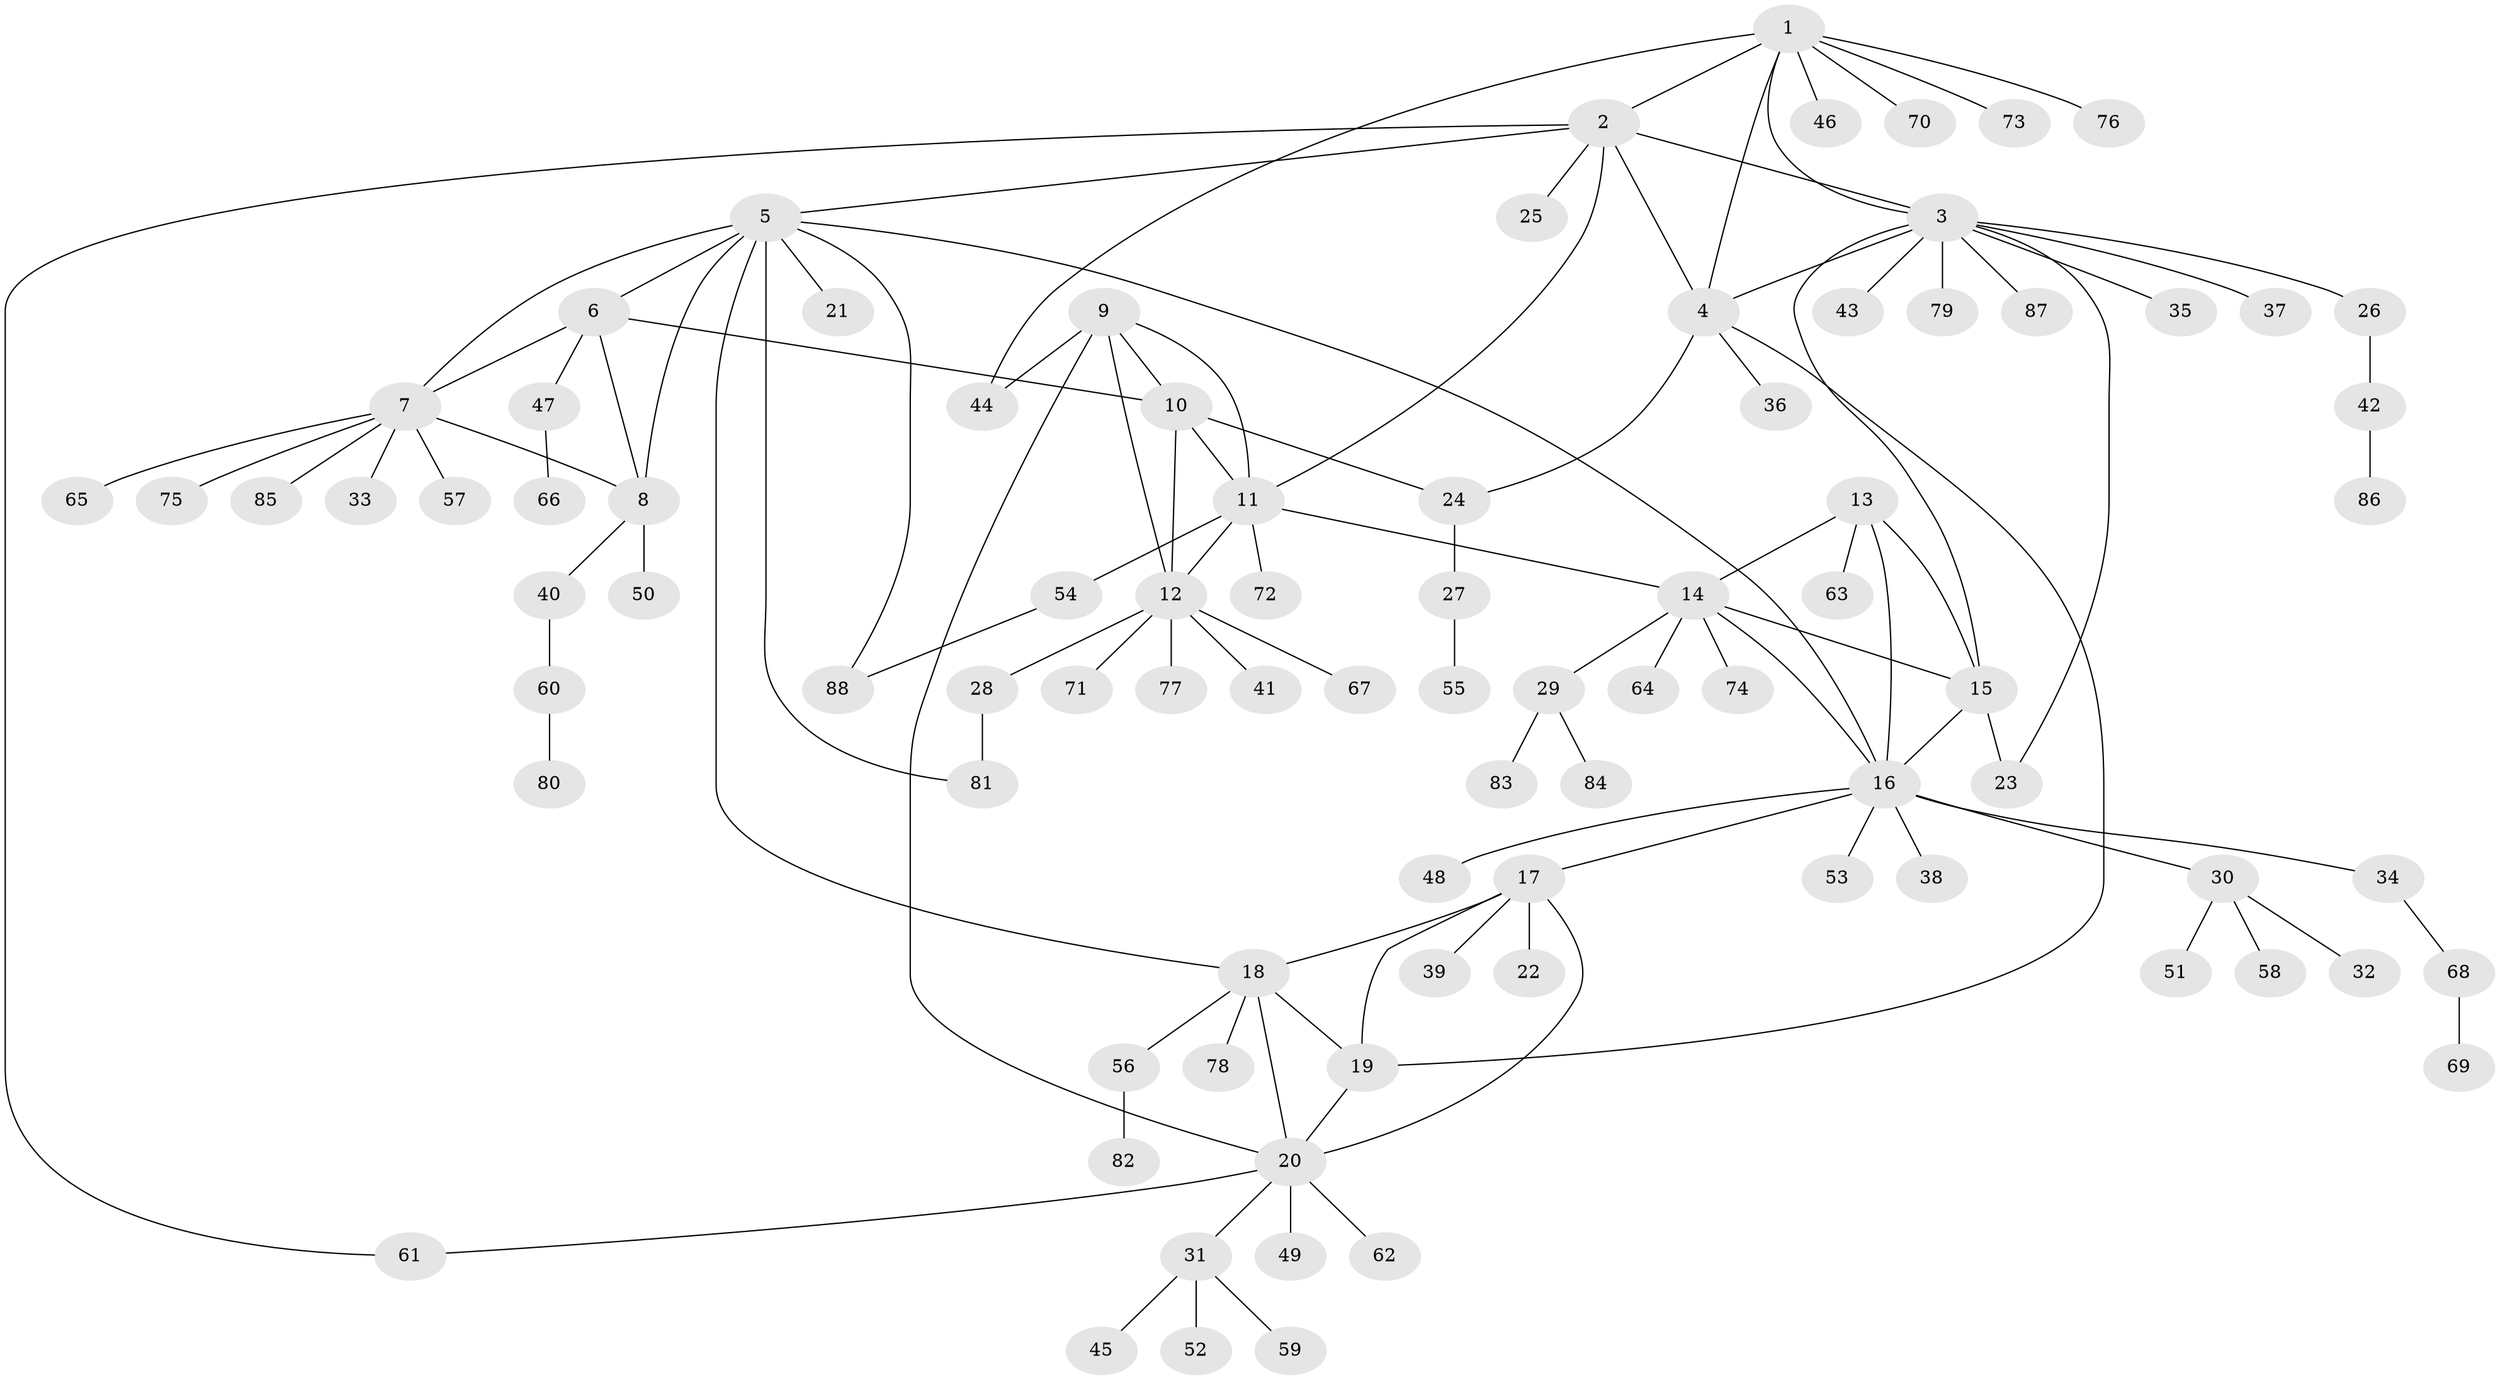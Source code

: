 // coarse degree distribution, {4: 0.09433962264150944, 6: 0.05660377358490566, 9: 0.03773584905660377, 5: 0.07547169811320754, 8: 0.018867924528301886, 7: 0.03773584905660377, 3: 0.09433962264150944, 2: 0.1509433962264151, 1: 0.4339622641509434}
// Generated by graph-tools (version 1.1) at 2025/52/03/04/25 22:52:36]
// undirected, 88 vertices, 114 edges
graph export_dot {
  node [color=gray90,style=filled];
  1;
  2;
  3;
  4;
  5;
  6;
  7;
  8;
  9;
  10;
  11;
  12;
  13;
  14;
  15;
  16;
  17;
  18;
  19;
  20;
  21;
  22;
  23;
  24;
  25;
  26;
  27;
  28;
  29;
  30;
  31;
  32;
  33;
  34;
  35;
  36;
  37;
  38;
  39;
  40;
  41;
  42;
  43;
  44;
  45;
  46;
  47;
  48;
  49;
  50;
  51;
  52;
  53;
  54;
  55;
  56;
  57;
  58;
  59;
  60;
  61;
  62;
  63;
  64;
  65;
  66;
  67;
  68;
  69;
  70;
  71;
  72;
  73;
  74;
  75;
  76;
  77;
  78;
  79;
  80;
  81;
  82;
  83;
  84;
  85;
  86;
  87;
  88;
  1 -- 2;
  1 -- 3;
  1 -- 4;
  1 -- 44;
  1 -- 46;
  1 -- 70;
  1 -- 73;
  1 -- 76;
  2 -- 3;
  2 -- 4;
  2 -- 5;
  2 -- 11;
  2 -- 25;
  2 -- 61;
  3 -- 4;
  3 -- 15;
  3 -- 23;
  3 -- 26;
  3 -- 35;
  3 -- 37;
  3 -- 43;
  3 -- 79;
  3 -- 87;
  4 -- 19;
  4 -- 24;
  4 -- 36;
  5 -- 6;
  5 -- 7;
  5 -- 8;
  5 -- 16;
  5 -- 18;
  5 -- 21;
  5 -- 81;
  5 -- 88;
  6 -- 7;
  6 -- 8;
  6 -- 10;
  6 -- 47;
  7 -- 8;
  7 -- 33;
  7 -- 57;
  7 -- 65;
  7 -- 75;
  7 -- 85;
  8 -- 40;
  8 -- 50;
  9 -- 10;
  9 -- 11;
  9 -- 12;
  9 -- 20;
  9 -- 44;
  10 -- 11;
  10 -- 12;
  10 -- 24;
  11 -- 12;
  11 -- 14;
  11 -- 54;
  11 -- 72;
  12 -- 28;
  12 -- 41;
  12 -- 67;
  12 -- 71;
  12 -- 77;
  13 -- 14;
  13 -- 15;
  13 -- 16;
  13 -- 63;
  14 -- 15;
  14 -- 16;
  14 -- 29;
  14 -- 64;
  14 -- 74;
  15 -- 16;
  15 -- 23;
  16 -- 17;
  16 -- 30;
  16 -- 34;
  16 -- 38;
  16 -- 48;
  16 -- 53;
  17 -- 18;
  17 -- 19;
  17 -- 20;
  17 -- 22;
  17 -- 39;
  18 -- 19;
  18 -- 20;
  18 -- 56;
  18 -- 78;
  19 -- 20;
  20 -- 31;
  20 -- 49;
  20 -- 61;
  20 -- 62;
  24 -- 27;
  26 -- 42;
  27 -- 55;
  28 -- 81;
  29 -- 83;
  29 -- 84;
  30 -- 32;
  30 -- 51;
  30 -- 58;
  31 -- 45;
  31 -- 52;
  31 -- 59;
  34 -- 68;
  40 -- 60;
  42 -- 86;
  47 -- 66;
  54 -- 88;
  56 -- 82;
  60 -- 80;
  68 -- 69;
}
